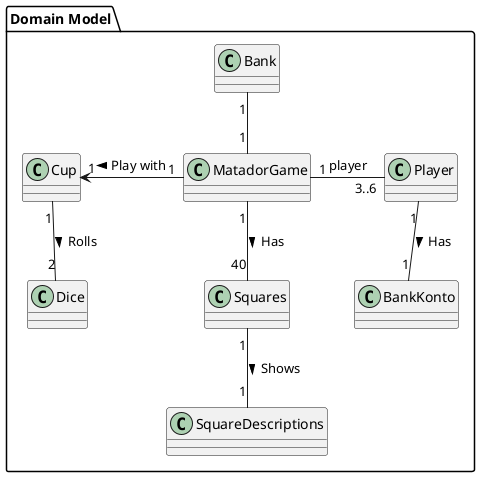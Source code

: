 @startuml
'https://plantuml.com/class-diagram
package "Domain Model"{

class Cup
class Dice
class MatadorGame
class Player
class Squares
class SquareDescriptions
class BankKonto
class Bank

MatadorGame "1"-left-> "1" Cup : Play with >
MatadorGame "1" -right- "3..6" Player : player
MatadorGame "1" -- "40" Squares : Has >
MatadorGame "1" -up- "1" Bank
Squares "1" -- "1" SquareDescriptions : Shows >
Player "1" -down- "1" BankKonto : Has >
Cup "1" -- "2" Dice : Rolls >


}


@enduml